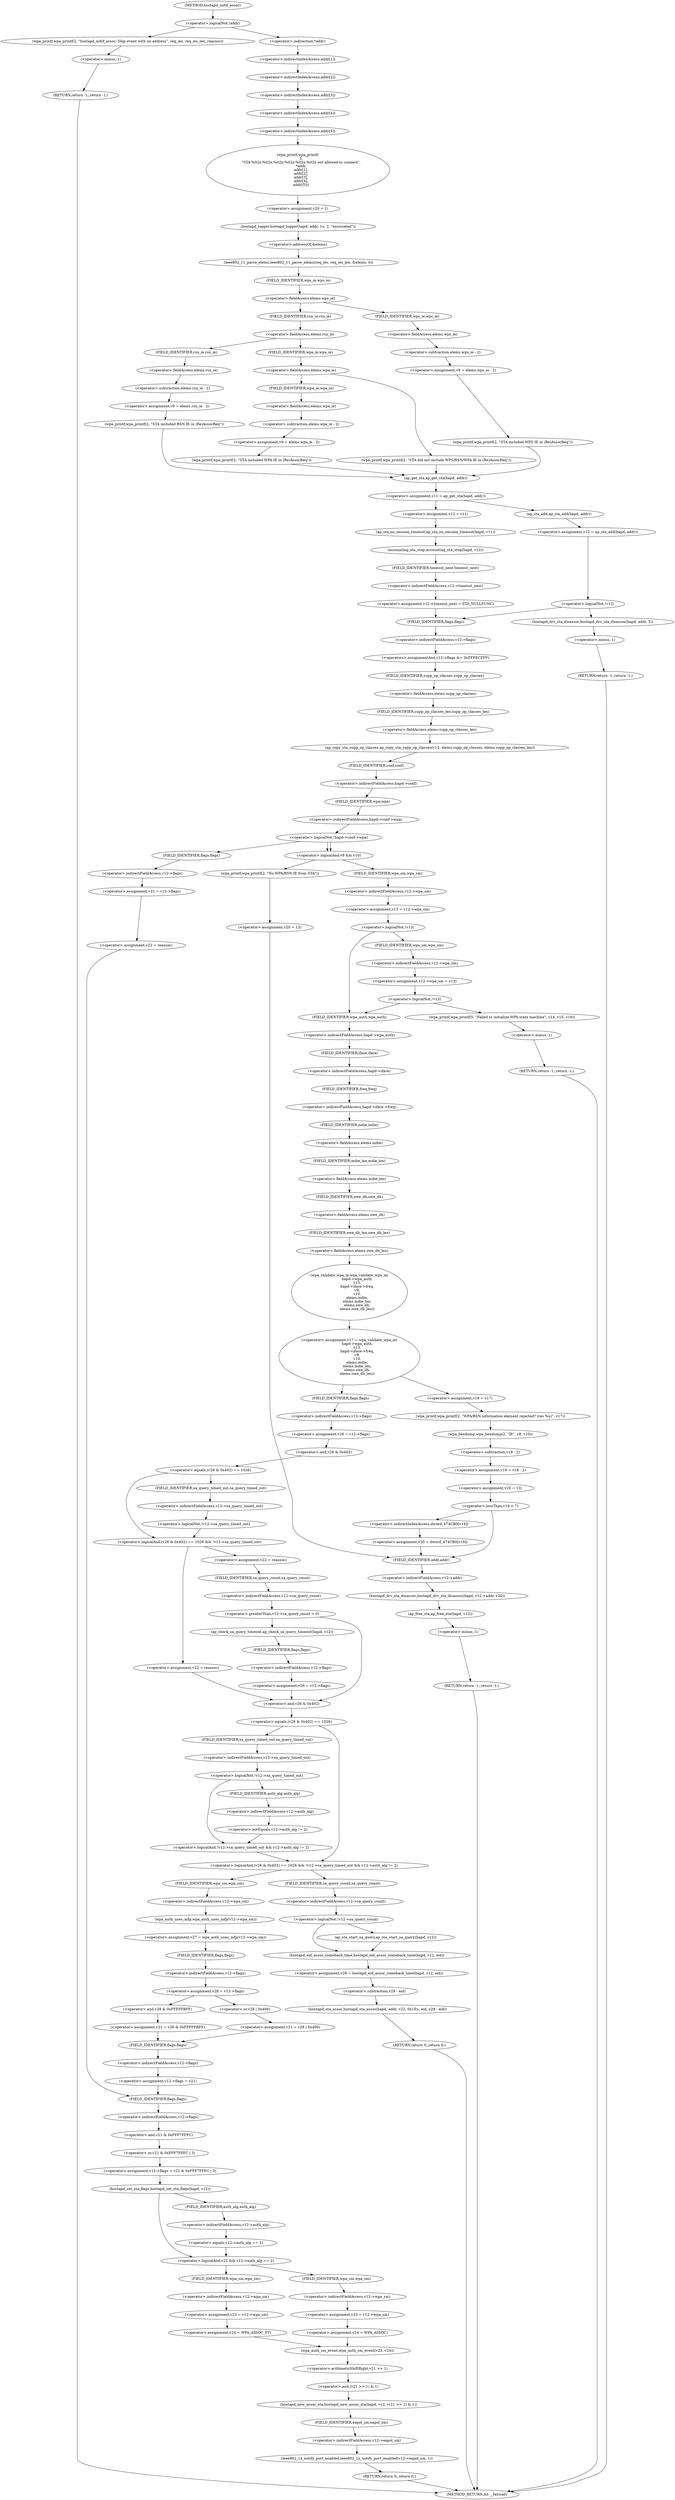 digraph hostapd_notif_assoc {  
"1000153" [label = "(<operator>.logicalNot,!addr)" ]
"1000156" [label = "(wpa_printf,wpa_printf(2, \"hostapd_notif_assoc: Skip event with no address\", req_ies, req_ies_len, reassoc))" ]
"1000162" [label = "(RETURN,return -1;,return -1;)" ]
"1000163" [label = "(<operator>.minus,-1)" ]
"1000167" [label = "(wpa_printf,wpa_printf(\n      3,\n      \"STA %02x:%02x:%02x:%02x:%02x:%02x not allowed to connect\",\n      *addr,\n      addr[1],\n      addr[2],\n      addr[3],\n      addr[4],\n      addr[5]))" ]
"1000170" [label = "(<operator>.indirection,*addr)" ]
"1000172" [label = "(<operator>.indirectIndexAccess,addr[1])" ]
"1000175" [label = "(<operator>.indirectIndexAccess,addr[2])" ]
"1000178" [label = "(<operator>.indirectIndexAccess,addr[3])" ]
"1000181" [label = "(<operator>.indirectIndexAccess,addr[4])" ]
"1000184" [label = "(<operator>.indirectIndexAccess,addr[5])" ]
"1000187" [label = "(<operator>.assignment,v20 = 1)" ]
"1000190" [label = "(hostapd_logger,hostapd_logger(hapd, addr, 1u, 2, \"associated\"))" ]
"1000196" [label = "(ieee802_11_parse_elems,ieee802_11_parse_elems(req_ies, req_ies_len, &elems, 0))" ]
"1000199" [label = "(<operator>.addressOf,&elems)" ]
"1000203" [label = "(<operator>.fieldAccess,elems.wps_ie)" ]
"1000205" [label = "(FIELD_IDENTIFIER,wps_ie,wps_ie)" ]
"1000207" [label = "(<operator>.assignment,v9 = elems.wps_ie - 2)" ]
"1000209" [label = "(<operator>.subtraction,elems.wps_ie - 2)" ]
"1000210" [label = "(<operator>.fieldAccess,elems.wps_ie)" ]
"1000212" [label = "(FIELD_IDENTIFIER,wps_ie,wps_ie)" ]
"1000215" [label = "(wpa_printf,wpa_printf(2, \"STA included WPS IE in (Re)AssocReq\"))" ]
"1000220" [label = "(<operator>.fieldAccess,elems.rsn_ie)" ]
"1000222" [label = "(FIELD_IDENTIFIER,rsn_ie,rsn_ie)" ]
"1000224" [label = "(<operator>.assignment,v9 = elems.rsn_ie - 2)" ]
"1000226" [label = "(<operator>.subtraction,elems.rsn_ie - 2)" ]
"1000227" [label = "(<operator>.fieldAccess,elems.rsn_ie)" ]
"1000229" [label = "(FIELD_IDENTIFIER,rsn_ie,rsn_ie)" ]
"1000232" [label = "(wpa_printf,wpa_printf(2, \"STA included RSN IE in (Re)AssocReq\"))" ]
"1000237" [label = "(<operator>.fieldAccess,elems.wpa_ie)" ]
"1000239" [label = "(FIELD_IDENTIFIER,wpa_ie,wpa_ie)" ]
"1000241" [label = "(<operator>.assignment,v9 = elems.wpa_ie - 2)" ]
"1000243" [label = "(<operator>.subtraction,elems.wpa_ie - 2)" ]
"1000244" [label = "(<operator>.fieldAccess,elems.wpa_ie)" ]
"1000246" [label = "(FIELD_IDENTIFIER,wpa_ie,wpa_ie)" ]
"1000249" [label = "(wpa_printf,wpa_printf(2, \"STA included WPA IE in (Re)AssocReq\"))" ]
"1000255" [label = "(wpa_printf,wpa_printf(2, \"STA did not include WPS/RSN/WPA IE in (Re)AssocReq\"))" ]
"1000259" [label = "(<operator>.assignment,v11 = ap_get_sta(hapd, addr))" ]
"1000261" [label = "(ap_get_sta,ap_get_sta(hapd, addr))" ]
"1000267" [label = "(<operator>.assignment,v12 = v11)" ]
"1000270" [label = "(ap_sta_no_session_timeout,ap_sta_no_session_timeout(hapd, v11))" ]
"1000273" [label = "(accounting_sta_stop,accounting_sta_stop(hapd, v12))" ]
"1000276" [label = "(<operator>.assignment,v12->timeout_next = STA_NULLFUNC)" ]
"1000277" [label = "(<operator>.indirectFieldAccess,v12->timeout_next)" ]
"1000279" [label = "(FIELD_IDENTIFIER,timeout_next,timeout_next)" ]
"1000283" [label = "(<operator>.assignment,v12 = ap_sta_add(hapd, addr))" ]
"1000285" [label = "(ap_sta_add,ap_sta_add(hapd, addr))" ]
"1000289" [label = "(<operator>.logicalNot,!v12)" ]
"1000292" [label = "(hostapd_drv_sta_disassoc,hostapd_drv_sta_disassoc(hapd, addr, 5))" ]
"1000296" [label = "(RETURN,return -1;,return -1;)" ]
"1000297" [label = "(<operator>.minus,-1)" ]
"1000299" [label = "(<operators>.assignmentAnd,v12->flags &= 0xFFFECFFF)" ]
"1000300" [label = "(<operator>.indirectFieldAccess,v12->flags)" ]
"1000302" [label = "(FIELD_IDENTIFIER,flags,flags)" ]
"1000305" [label = "(ap_copy_sta_supp_op_classes,ap_copy_sta_supp_op_classes(v12, elems.supp_op_classes, elems.supp_op_classes_len))" ]
"1000307" [label = "(<operator>.fieldAccess,elems.supp_op_classes)" ]
"1000309" [label = "(FIELD_IDENTIFIER,supp_op_classes,supp_op_classes)" ]
"1000310" [label = "(<operator>.fieldAccess,elems.supp_op_classes_len)" ]
"1000312" [label = "(FIELD_IDENTIFIER,supp_op_classes_len,supp_op_classes_len)" ]
"1000314" [label = "(<operator>.logicalNot,!hapd->conf->wpa)" ]
"1000315" [label = "(<operator>.indirectFieldAccess,hapd->conf->wpa)" ]
"1000316" [label = "(<operator>.indirectFieldAccess,hapd->conf)" ]
"1000318" [label = "(FIELD_IDENTIFIER,conf,conf)" ]
"1000319" [label = "(FIELD_IDENTIFIER,wpa,wpa)" ]
"1000321" [label = "(<operator>.assignment,v21 = v12->flags)" ]
"1000323" [label = "(<operator>.indirectFieldAccess,v12->flags)" ]
"1000325" [label = "(FIELD_IDENTIFIER,flags,flags)" ]
"1000326" [label = "(<operator>.assignment,v22 = reassoc)" ]
"1000331" [label = "(<operator>.logicalAnd,v9 && v10)" ]
"1000335" [label = "(<operator>.assignment,v13 = v12->wpa_sm)" ]
"1000337" [label = "(<operator>.indirectFieldAccess,v12->wpa_sm)" ]
"1000339" [label = "(FIELD_IDENTIFIER,wpa_sm,wpa_sm)" ]
"1000341" [label = "(<operator>.logicalNot,!v13)" ]
"1000344" [label = "(<operator>.assignment,v12->wpa_sm = v13)" ]
"1000345" [label = "(<operator>.indirectFieldAccess,v12->wpa_sm)" ]
"1000347" [label = "(FIELD_IDENTIFIER,wpa_sm,wpa_sm)" ]
"1000350" [label = "(<operator>.logicalNot,!v13)" ]
"1000353" [label = "(wpa_printf,wpa_printf(5, \"Failed to initialize WPA state machine\", v14, v15, v16))" ]
"1000359" [label = "(RETURN,return -1;,return -1;)" ]
"1000360" [label = "(<operator>.minus,-1)" ]
"1000362" [label = "(<operator>.assignment,v17 = wpa_validate_wpa_ie(\n              hapd->wpa_auth,\n              v13,\n              hapd->iface->freq,\n              v9,\n              v10,\n              elems.mdie,\n              elems.mdie_len,\n              elems.owe_dh,\n              elems.owe_dh_len))" ]
"1000364" [label = "(wpa_validate_wpa_ie,wpa_validate_wpa_ie(\n              hapd->wpa_auth,\n              v13,\n              hapd->iface->freq,\n              v9,\n              v10,\n              elems.mdie,\n              elems.mdie_len,\n              elems.owe_dh,\n              elems.owe_dh_len))" ]
"1000365" [label = "(<operator>.indirectFieldAccess,hapd->wpa_auth)" ]
"1000367" [label = "(FIELD_IDENTIFIER,wpa_auth,wpa_auth)" ]
"1000369" [label = "(<operator>.indirectFieldAccess,hapd->iface->freq)" ]
"1000370" [label = "(<operator>.indirectFieldAccess,hapd->iface)" ]
"1000372" [label = "(FIELD_IDENTIFIER,iface,iface)" ]
"1000373" [label = "(FIELD_IDENTIFIER,freq,freq)" ]
"1000376" [label = "(<operator>.fieldAccess,elems.mdie)" ]
"1000378" [label = "(FIELD_IDENTIFIER,mdie,mdie)" ]
"1000379" [label = "(<operator>.fieldAccess,elems.mdie_len)" ]
"1000381" [label = "(FIELD_IDENTIFIER,mdie_len,mdie_len)" ]
"1000382" [label = "(<operator>.fieldAccess,elems.owe_dh)" ]
"1000384" [label = "(FIELD_IDENTIFIER,owe_dh,owe_dh)" ]
"1000385" [label = "(<operator>.fieldAccess,elems.owe_dh_len)" ]
"1000387" [label = "(FIELD_IDENTIFIER,owe_dh_len,owe_dh_len)" ]
"1000391" [label = "(<operator>.assignment,v18 = v17)" ]
"1000394" [label = "(wpa_printf,wpa_printf(2, \"WPA/RSN information element rejected? (res %u)\", v17))" ]
"1000398" [label = "(wpa_hexdump,wpa_hexdump(2, \"IE\", v9, v10))" ]
"1000403" [label = "(<operator>.assignment,v19 = v18 - 2)" ]
"1000405" [label = "(<operator>.subtraction,v18 - 2)" ]
"1000408" [label = "(<operator>.assignment,v20 = 13)" ]
"1000412" [label = "(<operator>.lessThan,v19 < 7)" ]
"1000415" [label = "(<operator>.assignment,v20 = dword_474CB0[v19])" ]
"1000417" [label = "(<operator>.indirectIndexAccess,dword_474CB0[v19])" ]
"1000421" [label = "(<operator>.assignment,v26 = v12->flags)" ]
"1000423" [label = "(<operator>.indirectFieldAccess,v12->flags)" ]
"1000425" [label = "(FIELD_IDENTIFIER,flags,flags)" ]
"1000427" [label = "(<operator>.logicalAnd,(v26 & 0x402) == 1026 && !v12->sa_query_timed_out)" ]
"1000428" [label = "(<operator>.equals,(v26 & 0x402) == 1026)" ]
"1000429" [label = "(<operator>.and,v26 & 0x402)" ]
"1000433" [label = "(<operator>.logicalNot,!v12->sa_query_timed_out)" ]
"1000434" [label = "(<operator>.indirectFieldAccess,v12->sa_query_timed_out)" ]
"1000436" [label = "(FIELD_IDENTIFIER,sa_query_timed_out,sa_query_timed_out)" ]
"1000438" [label = "(<operator>.assignment,v22 = reassoc)" ]
"1000442" [label = "(<operator>.greaterThan,v12->sa_query_count > 0)" ]
"1000443" [label = "(<operator>.indirectFieldAccess,v12->sa_query_count)" ]
"1000445" [label = "(FIELD_IDENTIFIER,sa_query_count,sa_query_count)" ]
"1000448" [label = "(ap_check_sa_query_timeout,ap_check_sa_query_timeout(hapd, v12))" ]
"1000451" [label = "(<operator>.assignment,v26 = v12->flags)" ]
"1000453" [label = "(<operator>.indirectFieldAccess,v12->flags)" ]
"1000455" [label = "(FIELD_IDENTIFIER,flags,flags)" ]
"1000458" [label = "(<operator>.assignment,v22 = reassoc)" ]
"1000462" [label = "(<operator>.logicalAnd,(v26 & 0x402) == 1026 && !v12->sa_query_timed_out && v12->auth_alg != 2)" ]
"1000463" [label = "(<operator>.equals,(v26 & 0x402) == 1026)" ]
"1000464" [label = "(<operator>.and,v26 & 0x402)" ]
"1000468" [label = "(<operator>.logicalAnd,!v12->sa_query_timed_out && v12->auth_alg != 2)" ]
"1000469" [label = "(<operator>.logicalNot,!v12->sa_query_timed_out)" ]
"1000470" [label = "(<operator>.indirectFieldAccess,v12->sa_query_timed_out)" ]
"1000472" [label = "(FIELD_IDENTIFIER,sa_query_timed_out,sa_query_timed_out)" ]
"1000473" [label = "(<operator>.notEquals,v12->auth_alg != 2)" ]
"1000474" [label = "(<operator>.indirectFieldAccess,v12->auth_alg)" ]
"1000476" [label = "(FIELD_IDENTIFIER,auth_alg,auth_alg)" ]
"1000480" [label = "(<operator>.logicalNot,!v12->sa_query_count)" ]
"1000481" [label = "(<operator>.indirectFieldAccess,v12->sa_query_count)" ]
"1000483" [label = "(FIELD_IDENTIFIER,sa_query_count,sa_query_count)" ]
"1000484" [label = "(ap_sta_start_sa_query,ap_sta_start_sa_query(hapd, v12))" ]
"1000487" [label = "(<operator>.assignment,v29 = hostapd_eid_assoc_comeback_time(hapd, v12, eid))" ]
"1000489" [label = "(hostapd_eid_assoc_comeback_time,hostapd_eid_assoc_comeback_time(hapd, v12, eid))" ]
"1000493" [label = "(hostapd_sta_assoc,hostapd_sta_assoc(hapd, addr, v22, 0x1Eu, eid, v29 - eid))" ]
"1000499" [label = "(<operator>.subtraction,v29 - eid)" ]
"1000502" [label = "(RETURN,return 0;,return 0;)" ]
"1000504" [label = "(<operator>.assignment,v27 = wpa_auth_uses_mfp(v12->wpa_sm))" ]
"1000506" [label = "(wpa_auth_uses_mfp,wpa_auth_uses_mfp(v12->wpa_sm))" ]
"1000507" [label = "(<operator>.indirectFieldAccess,v12->wpa_sm)" ]
"1000509" [label = "(FIELD_IDENTIFIER,wpa_sm,wpa_sm)" ]
"1000510" [label = "(<operator>.assignment,v28 = v12->flags)" ]
"1000512" [label = "(<operator>.indirectFieldAccess,v12->flags)" ]
"1000514" [label = "(FIELD_IDENTIFIER,flags,flags)" ]
"1000517" [label = "(<operator>.assignment,v21 = v28 | 0x400)" ]
"1000519" [label = "(<operator>.or,v28 | 0x400)" ]
"1000523" [label = "(<operator>.assignment,v21 = v28 & 0xFFFFFBFF)" ]
"1000525" [label = "(<operator>.and,v28 & 0xFFFFFBFF)" ]
"1000528" [label = "(<operator>.assignment,v12->flags = v21)" ]
"1000529" [label = "(<operator>.indirectFieldAccess,v12->flags)" ]
"1000531" [label = "(FIELD_IDENTIFIER,flags,flags)" ]
"1000534" [label = "(<operator>.assignment,v12->flags = v21 & 0xFFF7FFFC | 3)" ]
"1000535" [label = "(<operator>.indirectFieldAccess,v12->flags)" ]
"1000537" [label = "(FIELD_IDENTIFIER,flags,flags)" ]
"1000538" [label = "(<operator>.or,v21 & 0xFFF7FFFC | 3)" ]
"1000539" [label = "(<operator>.and,v21 & 0xFFF7FFFC)" ]
"1000543" [label = "(hostapd_set_sta_flags,hostapd_set_sta_flags(hapd, v12))" ]
"1000547" [label = "(<operator>.logicalAnd,v22 && v12->auth_alg == 2)" ]
"1000549" [label = "(<operator>.equals,v12->auth_alg == 2)" ]
"1000550" [label = "(<operator>.indirectFieldAccess,v12->auth_alg)" ]
"1000552" [label = "(FIELD_IDENTIFIER,auth_alg,auth_alg)" ]
"1000555" [label = "(<operator>.assignment,v23 = v12->wpa_sm)" ]
"1000557" [label = "(<operator>.indirectFieldAccess,v12->wpa_sm)" ]
"1000559" [label = "(FIELD_IDENTIFIER,wpa_sm,wpa_sm)" ]
"1000560" [label = "(<operator>.assignment,v24 = WPA_ASSOC_FT)" ]
"1000565" [label = "(<operator>.assignment,v23 = v12->wpa_sm)" ]
"1000567" [label = "(<operator>.indirectFieldAccess,v12->wpa_sm)" ]
"1000569" [label = "(FIELD_IDENTIFIER,wpa_sm,wpa_sm)" ]
"1000570" [label = "(<operator>.assignment,v24 = WPA_ASSOC)" ]
"1000573" [label = "(wpa_auth_sm_event,wpa_auth_sm_event(v23, v24))" ]
"1000576" [label = "(hostapd_new_assoc_sta,hostapd_new_assoc_sta(hapd, v12, (v21 >> 1) & 1))" ]
"1000579" [label = "(<operator>.and,(v21 >> 1) & 1)" ]
"1000580" [label = "(<operator>.arithmeticShiftRight,v21 >> 1)" ]
"1000584" [label = "(ieee802_1x_notify_port_enabled,ieee802_1x_notify_port_enabled(v12->eapol_sm, 1))" ]
"1000585" [label = "(<operator>.indirectFieldAccess,v12->eapol_sm)" ]
"1000587" [label = "(FIELD_IDENTIFIER,eapol_sm,eapol_sm)" ]
"1000589" [label = "(RETURN,return 0;,return 0;)" ]
"1000591" [label = "(wpa_printf,wpa_printf(2, \"No WPA/RSN IE from STA\"))" ]
"1000594" [label = "(<operator>.assignment,v20 = 13)" ]
"1000598" [label = "(hostapd_drv_sta_disassoc,hostapd_drv_sta_disassoc(hapd, v12->addr, v20))" ]
"1000600" [label = "(<operator>.indirectFieldAccess,v12->addr)" ]
"1000602" [label = "(FIELD_IDENTIFIER,addr,addr)" ]
"1000604" [label = "(ap_free_sta,ap_free_sta(hapd, v12))" ]
"1000607" [label = "(RETURN,return -1;,return -1;)" ]
"1000608" [label = "(<operator>.minus,-1)" ]
"1000123" [label = "(METHOD,hostapd_notif_assoc)" ]
"1000610" [label = "(METHOD_RETURN,int __fastcall)" ]
  "1000153" -> "1000156" 
  "1000153" -> "1000170" 
  "1000156" -> "1000163" 
  "1000162" -> "1000610" 
  "1000163" -> "1000162" 
  "1000167" -> "1000187" 
  "1000170" -> "1000172" 
  "1000172" -> "1000175" 
  "1000175" -> "1000178" 
  "1000178" -> "1000181" 
  "1000181" -> "1000184" 
  "1000184" -> "1000167" 
  "1000187" -> "1000190" 
  "1000190" -> "1000199" 
  "1000196" -> "1000205" 
  "1000199" -> "1000196" 
  "1000203" -> "1000212" 
  "1000203" -> "1000222" 
  "1000205" -> "1000203" 
  "1000207" -> "1000215" 
  "1000209" -> "1000207" 
  "1000210" -> "1000209" 
  "1000212" -> "1000210" 
  "1000215" -> "1000261" 
  "1000220" -> "1000229" 
  "1000220" -> "1000239" 
  "1000222" -> "1000220" 
  "1000224" -> "1000232" 
  "1000226" -> "1000224" 
  "1000227" -> "1000226" 
  "1000229" -> "1000227" 
  "1000232" -> "1000261" 
  "1000237" -> "1000246" 
  "1000237" -> "1000255" 
  "1000239" -> "1000237" 
  "1000241" -> "1000249" 
  "1000243" -> "1000241" 
  "1000244" -> "1000243" 
  "1000246" -> "1000244" 
  "1000249" -> "1000261" 
  "1000255" -> "1000261" 
  "1000259" -> "1000267" 
  "1000259" -> "1000285" 
  "1000261" -> "1000259" 
  "1000267" -> "1000270" 
  "1000270" -> "1000273" 
  "1000273" -> "1000279" 
  "1000276" -> "1000302" 
  "1000277" -> "1000276" 
  "1000279" -> "1000277" 
  "1000283" -> "1000289" 
  "1000285" -> "1000283" 
  "1000289" -> "1000292" 
  "1000289" -> "1000302" 
  "1000292" -> "1000297" 
  "1000296" -> "1000610" 
  "1000297" -> "1000296" 
  "1000299" -> "1000309" 
  "1000300" -> "1000299" 
  "1000302" -> "1000300" 
  "1000305" -> "1000318" 
  "1000307" -> "1000312" 
  "1000309" -> "1000307" 
  "1000310" -> "1000305" 
  "1000312" -> "1000310" 
  "1000314" -> "1000325" 
  "1000314" -> "1000331" 
  "1000314" -> "1000331" 
  "1000315" -> "1000314" 
  "1000316" -> "1000319" 
  "1000318" -> "1000316" 
  "1000319" -> "1000315" 
  "1000321" -> "1000326" 
  "1000323" -> "1000321" 
  "1000325" -> "1000323" 
  "1000326" -> "1000537" 
  "1000331" -> "1000339" 
  "1000331" -> "1000591" 
  "1000335" -> "1000341" 
  "1000337" -> "1000335" 
  "1000339" -> "1000337" 
  "1000341" -> "1000347" 
  "1000341" -> "1000367" 
  "1000344" -> "1000350" 
  "1000345" -> "1000344" 
  "1000347" -> "1000345" 
  "1000350" -> "1000353" 
  "1000350" -> "1000367" 
  "1000353" -> "1000360" 
  "1000359" -> "1000610" 
  "1000360" -> "1000359" 
  "1000362" -> "1000391" 
  "1000362" -> "1000425" 
  "1000364" -> "1000362" 
  "1000365" -> "1000372" 
  "1000367" -> "1000365" 
  "1000369" -> "1000378" 
  "1000370" -> "1000373" 
  "1000372" -> "1000370" 
  "1000373" -> "1000369" 
  "1000376" -> "1000381" 
  "1000378" -> "1000376" 
  "1000379" -> "1000384" 
  "1000381" -> "1000379" 
  "1000382" -> "1000387" 
  "1000384" -> "1000382" 
  "1000385" -> "1000364" 
  "1000387" -> "1000385" 
  "1000391" -> "1000394" 
  "1000394" -> "1000398" 
  "1000398" -> "1000405" 
  "1000403" -> "1000408" 
  "1000405" -> "1000403" 
  "1000408" -> "1000412" 
  "1000412" -> "1000417" 
  "1000412" -> "1000602" 
  "1000415" -> "1000602" 
  "1000417" -> "1000415" 
  "1000421" -> "1000429" 
  "1000423" -> "1000421" 
  "1000425" -> "1000423" 
  "1000427" -> "1000438" 
  "1000427" -> "1000458" 
  "1000428" -> "1000427" 
  "1000428" -> "1000436" 
  "1000429" -> "1000428" 
  "1000433" -> "1000427" 
  "1000434" -> "1000433" 
  "1000436" -> "1000434" 
  "1000438" -> "1000445" 
  "1000442" -> "1000448" 
  "1000442" -> "1000464" 
  "1000443" -> "1000442" 
  "1000445" -> "1000443" 
  "1000448" -> "1000455" 
  "1000451" -> "1000464" 
  "1000453" -> "1000451" 
  "1000455" -> "1000453" 
  "1000458" -> "1000464" 
  "1000462" -> "1000483" 
  "1000462" -> "1000509" 
  "1000463" -> "1000462" 
  "1000463" -> "1000472" 
  "1000464" -> "1000463" 
  "1000468" -> "1000462" 
  "1000469" -> "1000468" 
  "1000469" -> "1000476" 
  "1000470" -> "1000469" 
  "1000472" -> "1000470" 
  "1000473" -> "1000468" 
  "1000474" -> "1000473" 
  "1000476" -> "1000474" 
  "1000480" -> "1000484" 
  "1000480" -> "1000489" 
  "1000481" -> "1000480" 
  "1000483" -> "1000481" 
  "1000484" -> "1000489" 
  "1000487" -> "1000499" 
  "1000489" -> "1000487" 
  "1000493" -> "1000502" 
  "1000499" -> "1000493" 
  "1000502" -> "1000610" 
  "1000504" -> "1000514" 
  "1000506" -> "1000504" 
  "1000507" -> "1000506" 
  "1000509" -> "1000507" 
  "1000510" -> "1000519" 
  "1000510" -> "1000525" 
  "1000512" -> "1000510" 
  "1000514" -> "1000512" 
  "1000517" -> "1000531" 
  "1000519" -> "1000517" 
  "1000523" -> "1000531" 
  "1000525" -> "1000523" 
  "1000528" -> "1000537" 
  "1000529" -> "1000528" 
  "1000531" -> "1000529" 
  "1000534" -> "1000543" 
  "1000535" -> "1000539" 
  "1000537" -> "1000535" 
  "1000538" -> "1000534" 
  "1000539" -> "1000538" 
  "1000543" -> "1000547" 
  "1000543" -> "1000552" 
  "1000547" -> "1000559" 
  "1000547" -> "1000569" 
  "1000549" -> "1000547" 
  "1000550" -> "1000549" 
  "1000552" -> "1000550" 
  "1000555" -> "1000560" 
  "1000557" -> "1000555" 
  "1000559" -> "1000557" 
  "1000560" -> "1000573" 
  "1000565" -> "1000570" 
  "1000567" -> "1000565" 
  "1000569" -> "1000567" 
  "1000570" -> "1000573" 
  "1000573" -> "1000580" 
  "1000576" -> "1000587" 
  "1000579" -> "1000576" 
  "1000580" -> "1000579" 
  "1000584" -> "1000589" 
  "1000585" -> "1000584" 
  "1000587" -> "1000585" 
  "1000589" -> "1000610" 
  "1000591" -> "1000594" 
  "1000594" -> "1000602" 
  "1000598" -> "1000604" 
  "1000600" -> "1000598" 
  "1000602" -> "1000600" 
  "1000604" -> "1000608" 
  "1000607" -> "1000610" 
  "1000608" -> "1000607" 
  "1000123" -> "1000153" 
}
